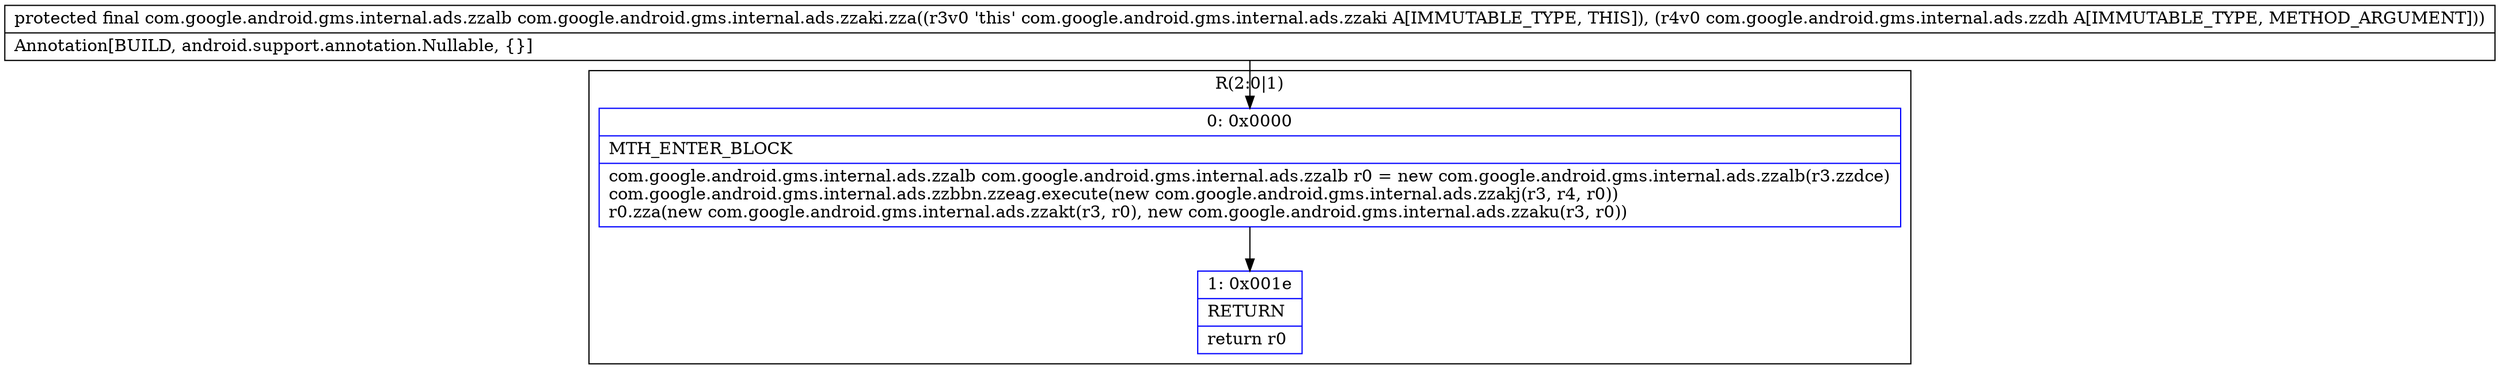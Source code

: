 digraph "CFG forcom.google.android.gms.internal.ads.zzaki.zza(Lcom\/google\/android\/gms\/internal\/ads\/zzdh;)Lcom\/google\/android\/gms\/internal\/ads\/zzalb;" {
subgraph cluster_Region_1048766029 {
label = "R(2:0|1)";
node [shape=record,color=blue];
Node_0 [shape=record,label="{0\:\ 0x0000|MTH_ENTER_BLOCK\l|com.google.android.gms.internal.ads.zzalb com.google.android.gms.internal.ads.zzalb r0 = new com.google.android.gms.internal.ads.zzalb(r3.zzdce)\lcom.google.android.gms.internal.ads.zzbbn.zzeag.execute(new com.google.android.gms.internal.ads.zzakj(r3, r4, r0))\lr0.zza(new com.google.android.gms.internal.ads.zzakt(r3, r0), new com.google.android.gms.internal.ads.zzaku(r3, r0))\l}"];
Node_1 [shape=record,label="{1\:\ 0x001e|RETURN\l|return r0\l}"];
}
MethodNode[shape=record,label="{protected final com.google.android.gms.internal.ads.zzalb com.google.android.gms.internal.ads.zzaki.zza((r3v0 'this' com.google.android.gms.internal.ads.zzaki A[IMMUTABLE_TYPE, THIS]), (r4v0 com.google.android.gms.internal.ads.zzdh A[IMMUTABLE_TYPE, METHOD_ARGUMENT]))  | Annotation[BUILD, android.support.annotation.Nullable, \{\}]\l}"];
MethodNode -> Node_0;
Node_0 -> Node_1;
}

